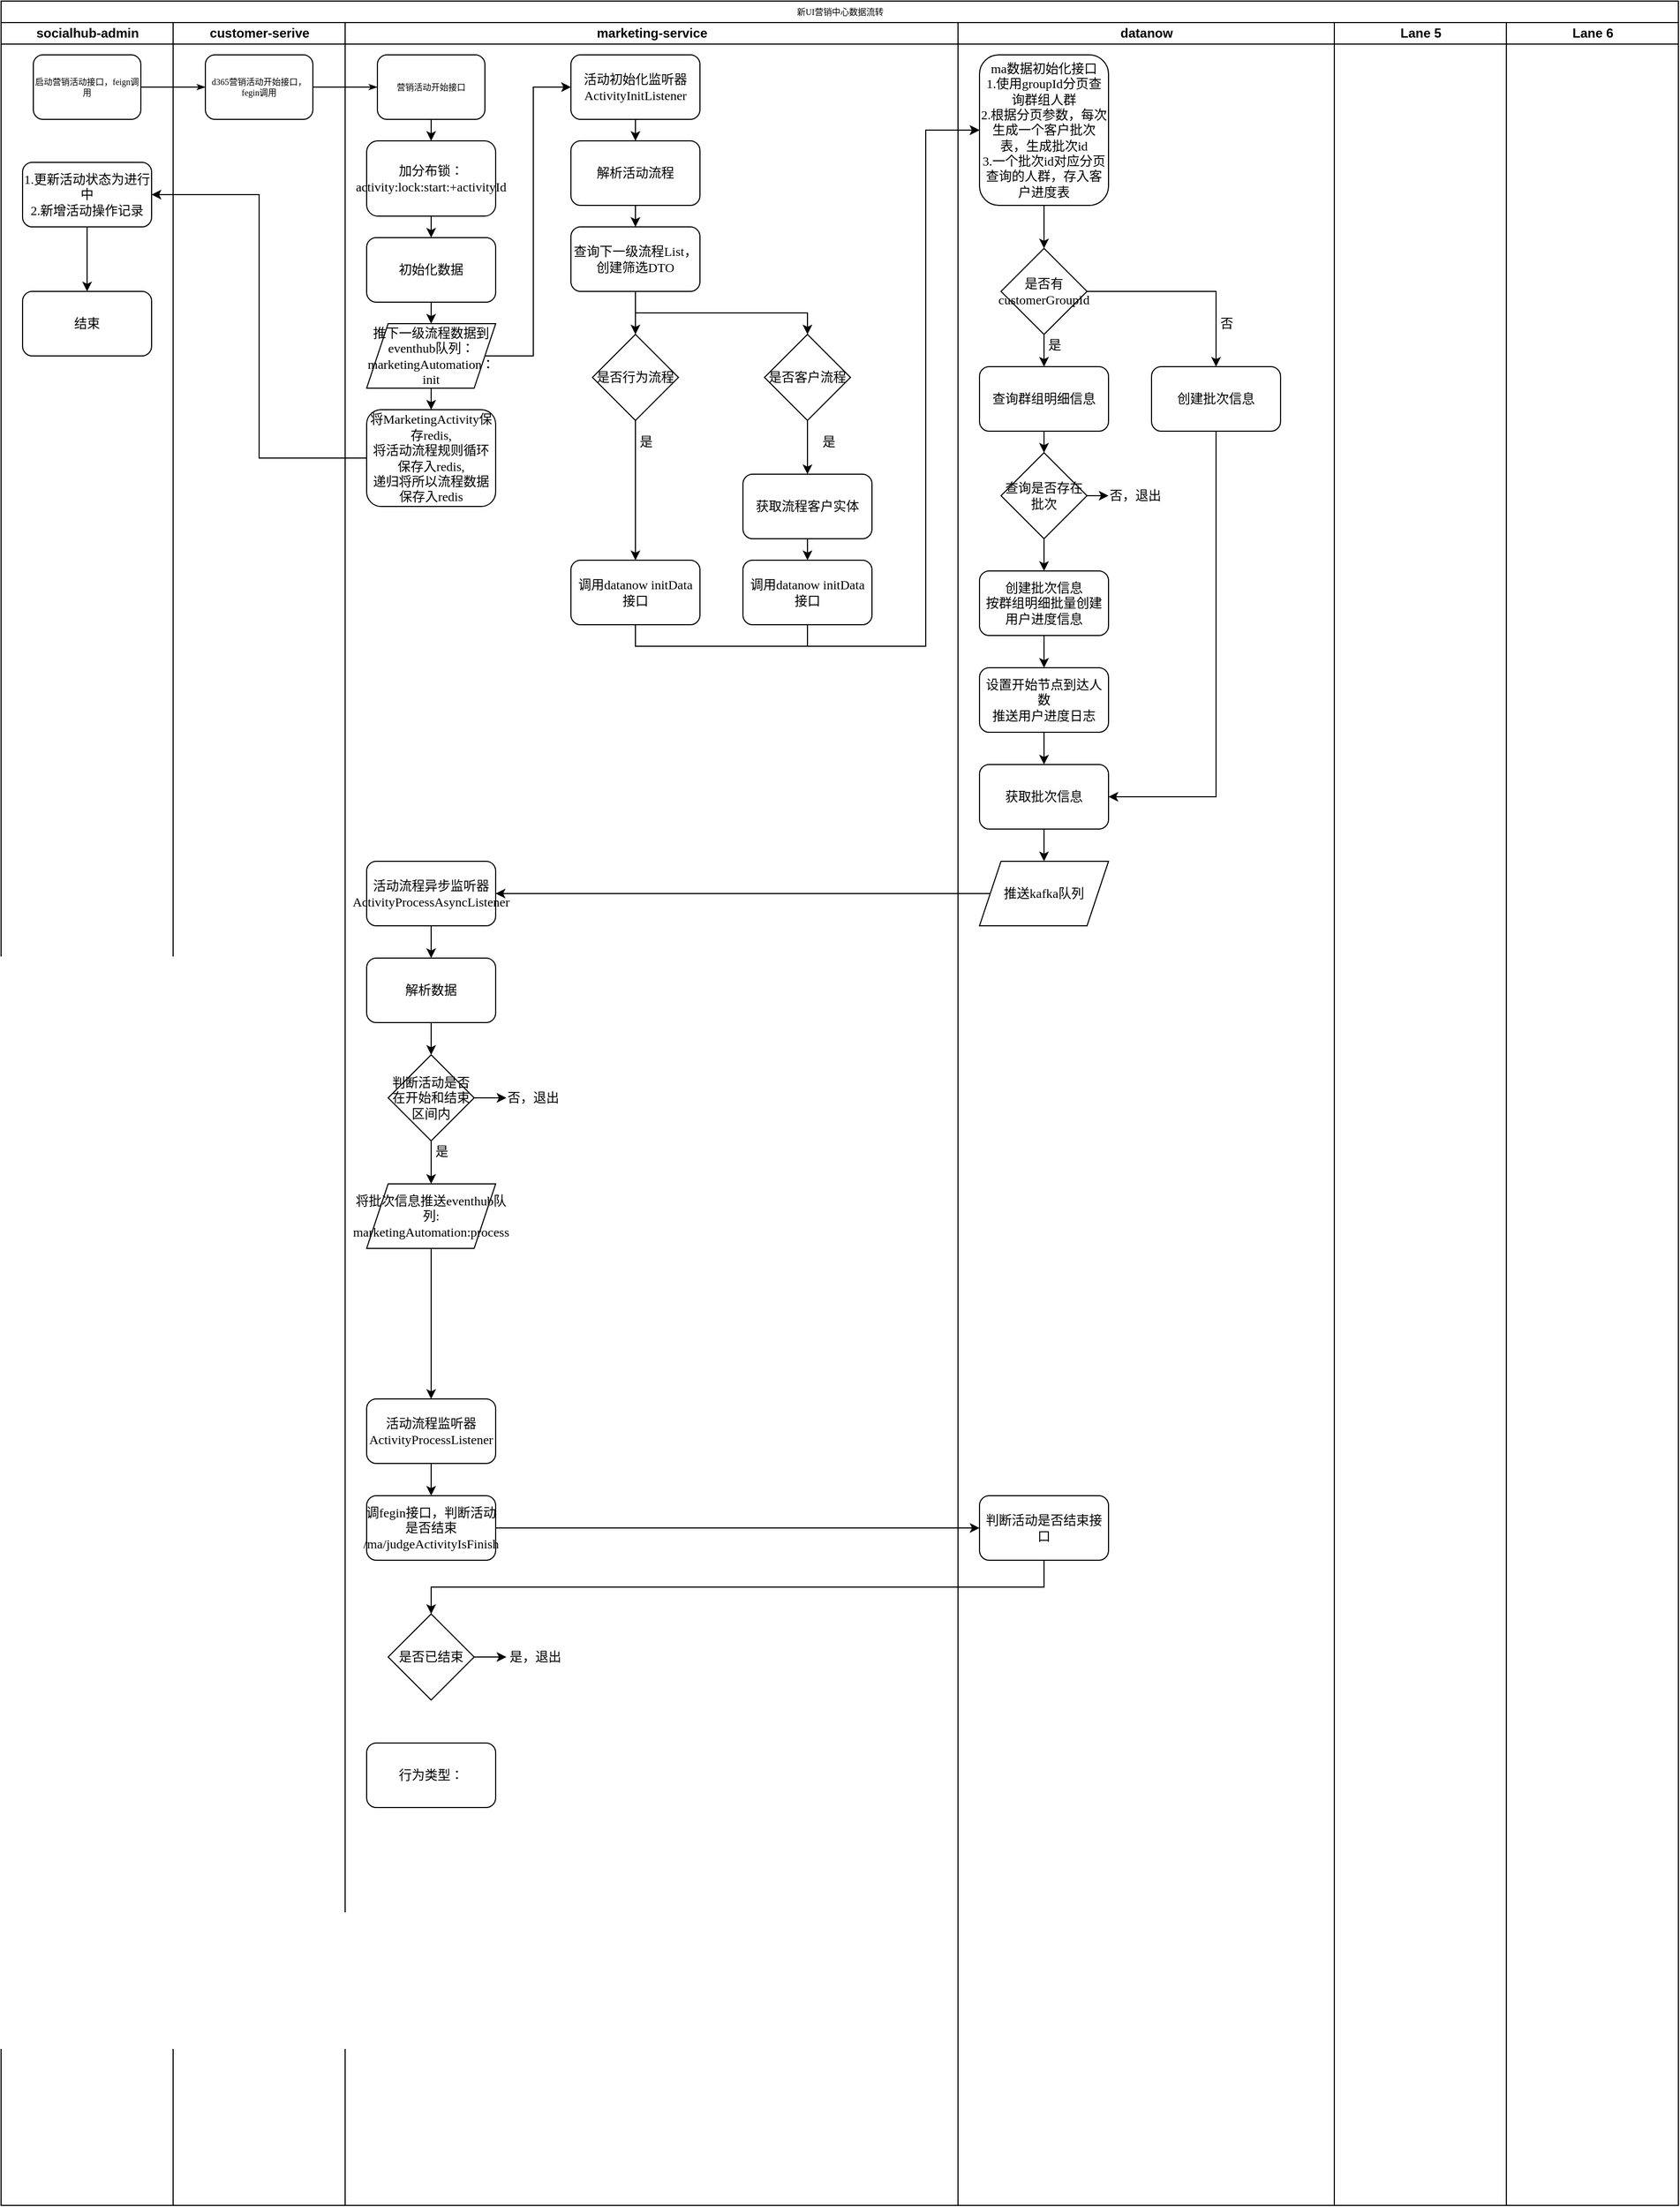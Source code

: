 <mxfile version="14.9.8" type="github">
  <diagram name="Page-1" id="74e2e168-ea6b-b213-b513-2b3c1d86103e">
    <mxGraphModel dx="1038" dy="579" grid="1" gridSize="10" guides="1" tooltips="1" connect="1" arrows="1" fold="1" page="1" pageScale="1" pageWidth="1100" pageHeight="850" background="none" math="0" shadow="0">
      <root>
        <mxCell id="0" />
        <mxCell id="1" parent="0" />
        <mxCell id="77e6c97f196da883-1" value="新UI营销中心数据流转" style="swimlane;html=1;childLayout=stackLayout;startSize=20;rounded=0;shadow=0;labelBackgroundColor=none;strokeWidth=1;fontFamily=Verdana;fontSize=8;align=center;fontStyle=0" parent="1" vertex="1">
          <mxGeometry x="60" y="70" width="1560" height="2050" as="geometry" />
        </mxCell>
        <mxCell id="77e6c97f196da883-26" style="edgeStyle=orthogonalEdgeStyle;rounded=1;html=1;labelBackgroundColor=none;startArrow=none;startFill=0;startSize=5;endArrow=classicThin;endFill=1;endSize=5;jettySize=auto;orthogonalLoop=1;strokeWidth=1;fontFamily=Verdana;fontSize=8" parent="77e6c97f196da883-1" source="77e6c97f196da883-8" target="77e6c97f196da883-11" edge="1">
          <mxGeometry relative="1" as="geometry" />
        </mxCell>
        <mxCell id="77e6c97f196da883-2" value="socialhub-admin" style="swimlane;html=1;startSize=20;" parent="77e6c97f196da883-1" vertex="1">
          <mxGeometry y="20" width="160" height="2030" as="geometry" />
        </mxCell>
        <mxCell id="77e6c97f196da883-8" value="启动营销活动接口，feign调用" style="rounded=1;whiteSpace=wrap;html=1;shadow=0;labelBackgroundColor=none;strokeWidth=1;fontFamily=Verdana;fontSize=8;align=center;" parent="77e6c97f196da883-2" vertex="1">
          <mxGeometry x="30" y="30" width="100" height="60" as="geometry" />
        </mxCell>
        <mxCell id="EfhbLXR6SQCOzgMCD7S6-70" style="edgeStyle=orthogonalEdgeStyle;rounded=0;orthogonalLoop=1;jettySize=auto;html=1;exitX=0.5;exitY=1;exitDx=0;exitDy=0;entryX=0.5;entryY=0;entryDx=0;entryDy=0;fontFamily=Verdana;" edge="1" parent="77e6c97f196da883-2" source="EfhbLXR6SQCOzgMCD7S6-66" target="EfhbLXR6SQCOzgMCD7S6-69">
          <mxGeometry relative="1" as="geometry" />
        </mxCell>
        <mxCell id="EfhbLXR6SQCOzgMCD7S6-66" value="1.更新活动状态为进行中&lt;br&gt;2.新增活动操作记录" style="rounded=1;whiteSpace=wrap;html=1;fontFamily=Verdana;" vertex="1" parent="77e6c97f196da883-2">
          <mxGeometry x="20" y="130" width="120" height="60" as="geometry" />
        </mxCell>
        <mxCell id="EfhbLXR6SQCOzgMCD7S6-69" value="结束" style="rounded=1;whiteSpace=wrap;html=1;fontFamily=Verdana;" vertex="1" parent="77e6c97f196da883-2">
          <mxGeometry x="20" y="250" width="120" height="60" as="geometry" />
        </mxCell>
        <mxCell id="77e6c97f196da883-3" value="customer-serive" style="swimlane;html=1;startSize=20;" parent="77e6c97f196da883-1" vertex="1">
          <mxGeometry x="160" y="20" width="160" height="2030" as="geometry" />
        </mxCell>
        <mxCell id="77e6c97f196da883-11" value="d365营销活动开始接口，fegin调用" style="rounded=1;whiteSpace=wrap;html=1;shadow=0;labelBackgroundColor=none;strokeWidth=1;fontFamily=Verdana;fontSize=8;align=center;" parent="77e6c97f196da883-3" vertex="1">
          <mxGeometry x="30" y="30" width="100" height="60" as="geometry" />
        </mxCell>
        <mxCell id="77e6c97f196da883-4" value="marketing-service" style="swimlane;html=1;startSize=20;" parent="77e6c97f196da883-1" vertex="1">
          <mxGeometry x="320" y="20" width="570" height="2030" as="geometry" />
        </mxCell>
        <mxCell id="EfhbLXR6SQCOzgMCD7S6-1" style="edgeStyle=orthogonalEdgeStyle;rounded=0;orthogonalLoop=1;jettySize=auto;html=1;exitX=0.5;exitY=1;exitDx=0;exitDy=0;entryX=0.5;entryY=0;entryDx=0;entryDy=0;fontFamily=Verdana;" edge="1" parent="77e6c97f196da883-4" source="77e6c97f196da883-9" target="gTj4ivvzBV5P9dTp7mhS-2">
          <mxGeometry relative="1" as="geometry" />
        </mxCell>
        <mxCell id="77e6c97f196da883-9" value="营销活动开始接口" style="rounded=1;whiteSpace=wrap;html=1;shadow=0;labelBackgroundColor=none;strokeWidth=1;fontFamily=Verdana;fontSize=8;align=center;" parent="77e6c97f196da883-4" vertex="1">
          <mxGeometry x="30" y="30" width="100" height="60" as="geometry" />
        </mxCell>
        <mxCell id="EfhbLXR6SQCOzgMCD7S6-3" style="edgeStyle=orthogonalEdgeStyle;rounded=0;orthogonalLoop=1;jettySize=auto;html=1;exitX=0.5;exitY=1;exitDx=0;exitDy=0;entryX=0.5;entryY=0;entryDx=0;entryDy=0;fontFamily=Verdana;" edge="1" parent="77e6c97f196da883-4" source="gTj4ivvzBV5P9dTp7mhS-2" target="EfhbLXR6SQCOzgMCD7S6-2">
          <mxGeometry relative="1" as="geometry" />
        </mxCell>
        <mxCell id="gTj4ivvzBV5P9dTp7mhS-2" value="&lt;font&gt;加分布锁：&lt;span&gt;activity:lock:start:+activityId&lt;/span&gt;&lt;/font&gt;" style="rounded=1;whiteSpace=wrap;html=1;fontFamily=Verdana;" parent="77e6c97f196da883-4" vertex="1">
          <mxGeometry x="20" y="110" width="120" height="70" as="geometry" />
        </mxCell>
        <mxCell id="EfhbLXR6SQCOzgMCD7S6-10" style="edgeStyle=orthogonalEdgeStyle;rounded=0;orthogonalLoop=1;jettySize=auto;html=1;exitX=0.5;exitY=1;exitDx=0;exitDy=0;entryX=0.5;entryY=0;entryDx=0;entryDy=0;fontFamily=Verdana;" edge="1" parent="77e6c97f196da883-4" source="EfhbLXR6SQCOzgMCD7S6-2" target="EfhbLXR6SQCOzgMCD7S6-9">
          <mxGeometry relative="1" as="geometry" />
        </mxCell>
        <mxCell id="EfhbLXR6SQCOzgMCD7S6-2" value="初始化数据" style="rounded=1;whiteSpace=wrap;html=1;fontFamily=Verdana;" vertex="1" parent="77e6c97f196da883-4">
          <mxGeometry x="20" y="200" width="120" height="60" as="geometry" />
        </mxCell>
        <mxCell id="EfhbLXR6SQCOzgMCD7S6-12" style="edgeStyle=orthogonalEdgeStyle;rounded=0;orthogonalLoop=1;jettySize=auto;html=1;exitX=0.5;exitY=1;exitDx=0;exitDy=0;fontFamily=Verdana;" edge="1" parent="77e6c97f196da883-4" source="EfhbLXR6SQCOzgMCD7S6-9" target="EfhbLXR6SQCOzgMCD7S6-11">
          <mxGeometry relative="1" as="geometry" />
        </mxCell>
        <mxCell id="EfhbLXR6SQCOzgMCD7S6-16" style="edgeStyle=orthogonalEdgeStyle;rounded=0;orthogonalLoop=1;jettySize=auto;html=1;exitX=1;exitY=0.5;exitDx=0;exitDy=0;entryX=0;entryY=0.5;entryDx=0;entryDy=0;fontFamily=Verdana;" edge="1" parent="77e6c97f196da883-4" source="EfhbLXR6SQCOzgMCD7S6-9" target="EfhbLXR6SQCOzgMCD7S6-13">
          <mxGeometry relative="1" as="geometry" />
        </mxCell>
        <mxCell id="EfhbLXR6SQCOzgMCD7S6-9" value="推下一级流程数据到eventhub队列：marketingAutomation：init" style="shape=parallelogram;perimeter=parallelogramPerimeter;whiteSpace=wrap;html=1;fixedSize=1;fontFamily=Verdana;" vertex="1" parent="77e6c97f196da883-4">
          <mxGeometry x="20" y="280" width="120" height="60" as="geometry" />
        </mxCell>
        <mxCell id="EfhbLXR6SQCOzgMCD7S6-11" value="将MarketingActivity保存redis,&lt;br&gt;将活动流程规则循环保存入redis,&lt;br&gt;递归将所以流程数据保存入redis" style="rounded=1;whiteSpace=wrap;html=1;fontFamily=Verdana;" vertex="1" parent="77e6c97f196da883-4">
          <mxGeometry x="20" y="360" width="120" height="90" as="geometry" />
        </mxCell>
        <mxCell id="EfhbLXR6SQCOzgMCD7S6-15" style="edgeStyle=orthogonalEdgeStyle;rounded=0;orthogonalLoop=1;jettySize=auto;html=1;exitX=0.5;exitY=1;exitDx=0;exitDy=0;entryX=0.5;entryY=0;entryDx=0;entryDy=0;fontFamily=Verdana;" edge="1" parent="77e6c97f196da883-4" source="EfhbLXR6SQCOzgMCD7S6-13" target="EfhbLXR6SQCOzgMCD7S6-14">
          <mxGeometry relative="1" as="geometry" />
        </mxCell>
        <mxCell id="EfhbLXR6SQCOzgMCD7S6-13" value="活动初始化监听器&lt;br&gt;ActivityInitListener" style="rounded=1;whiteSpace=wrap;html=1;fontFamily=Verdana;" vertex="1" parent="77e6c97f196da883-4">
          <mxGeometry x="210" y="30" width="120" height="60" as="geometry" />
        </mxCell>
        <mxCell id="EfhbLXR6SQCOzgMCD7S6-19" style="edgeStyle=orthogonalEdgeStyle;rounded=0;orthogonalLoop=1;jettySize=auto;html=1;exitX=0.5;exitY=1;exitDx=0;exitDy=0;entryX=0.5;entryY=0;entryDx=0;entryDy=0;fontFamily=Verdana;" edge="1" parent="77e6c97f196da883-4" source="EfhbLXR6SQCOzgMCD7S6-14" target="EfhbLXR6SQCOzgMCD7S6-17">
          <mxGeometry relative="1" as="geometry" />
        </mxCell>
        <mxCell id="EfhbLXR6SQCOzgMCD7S6-14" value="解析活动流程" style="rounded=1;whiteSpace=wrap;html=1;fontFamily=Verdana;" vertex="1" parent="77e6c97f196da883-4">
          <mxGeometry x="210" y="110" width="120" height="60" as="geometry" />
        </mxCell>
        <mxCell id="EfhbLXR6SQCOzgMCD7S6-21" style="edgeStyle=orthogonalEdgeStyle;rounded=0;orthogonalLoop=1;jettySize=auto;html=1;exitX=0.5;exitY=1;exitDx=0;exitDy=0;entryX=0.5;entryY=0;entryDx=0;entryDy=0;fontFamily=Verdana;" edge="1" parent="77e6c97f196da883-4" source="EfhbLXR6SQCOzgMCD7S6-17" target="EfhbLXR6SQCOzgMCD7S6-20">
          <mxGeometry relative="1" as="geometry" />
        </mxCell>
        <mxCell id="EfhbLXR6SQCOzgMCD7S6-23" style="edgeStyle=orthogonalEdgeStyle;rounded=0;orthogonalLoop=1;jettySize=auto;html=1;exitX=0.5;exitY=1;exitDx=0;exitDy=0;entryX=0.5;entryY=0;entryDx=0;entryDy=0;fontFamily=Verdana;" edge="1" parent="77e6c97f196da883-4" source="EfhbLXR6SQCOzgMCD7S6-17" target="EfhbLXR6SQCOzgMCD7S6-22">
          <mxGeometry relative="1" as="geometry" />
        </mxCell>
        <mxCell id="EfhbLXR6SQCOzgMCD7S6-17" value="查询下一级流程List，&lt;br&gt;创建筛选DTO" style="rounded=1;whiteSpace=wrap;html=1;fontFamily=Verdana;" vertex="1" parent="77e6c97f196da883-4">
          <mxGeometry x="210" y="190" width="120" height="60" as="geometry" />
        </mxCell>
        <mxCell id="EfhbLXR6SQCOzgMCD7S6-20" value="是否行为流程" style="rhombus;whiteSpace=wrap;html=1;fontFamily=Verdana;" vertex="1" parent="77e6c97f196da883-4">
          <mxGeometry x="230" y="290" width="80" height="80" as="geometry" />
        </mxCell>
        <mxCell id="EfhbLXR6SQCOzgMCD7S6-35" style="edgeStyle=orthogonalEdgeStyle;rounded=0;orthogonalLoop=1;jettySize=auto;html=1;exitX=0.5;exitY=1;exitDx=0;exitDy=0;entryX=0.5;entryY=0;entryDx=0;entryDy=0;fontFamily=Verdana;" edge="1" parent="77e6c97f196da883-4" source="EfhbLXR6SQCOzgMCD7S6-22" target="EfhbLXR6SQCOzgMCD7S6-34">
          <mxGeometry relative="1" as="geometry" />
        </mxCell>
        <mxCell id="EfhbLXR6SQCOzgMCD7S6-22" value="是否客户流程" style="rhombus;whiteSpace=wrap;html=1;fontFamily=Verdana;" vertex="1" parent="77e6c97f196da883-4">
          <mxGeometry x="390" y="290" width="80" height="80" as="geometry" />
        </mxCell>
        <mxCell id="EfhbLXR6SQCOzgMCD7S6-24" value="调用datanow&amp;nbsp;initData接口" style="rounded=1;whiteSpace=wrap;html=1;fontFamily=Verdana;" vertex="1" parent="77e6c97f196da883-4">
          <mxGeometry x="210" y="500" width="120" height="60" as="geometry" />
        </mxCell>
        <mxCell id="EfhbLXR6SQCOzgMCD7S6-27" value="是" style="text;html=1;strokeColor=none;fillColor=none;align=center;verticalAlign=middle;whiteSpace=wrap;rounded=0;fontFamily=Verdana;" vertex="1" parent="77e6c97f196da883-4">
          <mxGeometry x="260" y="380" width="40" height="20" as="geometry" />
        </mxCell>
        <mxCell id="EfhbLXR6SQCOzgMCD7S6-32" style="edgeStyle=orthogonalEdgeStyle;rounded=0;orthogonalLoop=1;jettySize=auto;html=1;exitX=0.5;exitY=1;exitDx=0;exitDy=0;entryX=0.5;entryY=0;entryDx=0;entryDy=0;fontFamily=Verdana;" edge="1" parent="77e6c97f196da883-4" source="EfhbLXR6SQCOzgMCD7S6-20" target="EfhbLXR6SQCOzgMCD7S6-24">
          <mxGeometry relative="1" as="geometry" />
        </mxCell>
        <mxCell id="EfhbLXR6SQCOzgMCD7S6-38" style="edgeStyle=orthogonalEdgeStyle;rounded=0;orthogonalLoop=1;jettySize=auto;html=1;exitX=0.5;exitY=1;exitDx=0;exitDy=0;entryX=0.5;entryY=0;entryDx=0;entryDy=0;fontFamily=Verdana;" edge="1" parent="77e6c97f196da883-4" source="EfhbLXR6SQCOzgMCD7S6-34" target="EfhbLXR6SQCOzgMCD7S6-37">
          <mxGeometry relative="1" as="geometry" />
        </mxCell>
        <mxCell id="EfhbLXR6SQCOzgMCD7S6-34" value="获取流程客户实体" style="rounded=1;whiteSpace=wrap;html=1;fontFamily=Verdana;" vertex="1" parent="77e6c97f196da883-4">
          <mxGeometry x="370" y="420" width="120" height="60" as="geometry" />
        </mxCell>
        <mxCell id="EfhbLXR6SQCOzgMCD7S6-36" value="是" style="text;html=1;strokeColor=none;fillColor=none;align=center;verticalAlign=middle;whiteSpace=wrap;rounded=0;fontFamily=Verdana;" vertex="1" parent="77e6c97f196da883-4">
          <mxGeometry x="430" y="380" width="40" height="20" as="geometry" />
        </mxCell>
        <mxCell id="EfhbLXR6SQCOzgMCD7S6-37" value="调用datanow&amp;nbsp;initData接口" style="rounded=1;whiteSpace=wrap;html=1;fontFamily=Verdana;" vertex="1" parent="77e6c97f196da883-4">
          <mxGeometry x="370" y="500" width="120" height="60" as="geometry" />
        </mxCell>
        <mxCell id="EfhbLXR6SQCOzgMCD7S6-73" style="edgeStyle=orthogonalEdgeStyle;rounded=0;orthogonalLoop=1;jettySize=auto;html=1;exitX=0.5;exitY=1;exitDx=0;exitDy=0;entryX=0.5;entryY=0;entryDx=0;entryDy=0;fontFamily=Verdana;" edge="1" parent="77e6c97f196da883-4" source="EfhbLXR6SQCOzgMCD7S6-64" target="EfhbLXR6SQCOzgMCD7S6-72">
          <mxGeometry relative="1" as="geometry" />
        </mxCell>
        <mxCell id="EfhbLXR6SQCOzgMCD7S6-64" value="活动流程异步监听器&lt;br&gt;ActivityProcessAsyncListener" style="rounded=1;whiteSpace=wrap;html=1;fontFamily=Verdana;" vertex="1" parent="77e6c97f196da883-4">
          <mxGeometry x="20" y="780" width="120" height="60" as="geometry" />
        </mxCell>
        <mxCell id="EfhbLXR6SQCOzgMCD7S6-76" style="edgeStyle=orthogonalEdgeStyle;rounded=0;orthogonalLoop=1;jettySize=auto;html=1;exitX=0.5;exitY=1;exitDx=0;exitDy=0;entryX=0.5;entryY=0;entryDx=0;entryDy=0;fontFamily=Verdana;" edge="1" parent="77e6c97f196da883-4" source="EfhbLXR6SQCOzgMCD7S6-71">
          <mxGeometry relative="1" as="geometry">
            <mxPoint x="80" y="1080" as="targetPoint" />
          </mxGeometry>
        </mxCell>
        <mxCell id="EfhbLXR6SQCOzgMCD7S6-71" value="判断活动是否在开始和结束区间内" style="rhombus;whiteSpace=wrap;html=1;fontFamily=Verdana;" vertex="1" parent="77e6c97f196da883-4">
          <mxGeometry x="40" y="960" width="80" height="80" as="geometry" />
        </mxCell>
        <mxCell id="EfhbLXR6SQCOzgMCD7S6-74" style="edgeStyle=orthogonalEdgeStyle;rounded=0;orthogonalLoop=1;jettySize=auto;html=1;exitX=0.5;exitY=1;exitDx=0;exitDy=0;entryX=0.5;entryY=0;entryDx=0;entryDy=0;fontFamily=Verdana;" edge="1" parent="77e6c97f196da883-4" source="EfhbLXR6SQCOzgMCD7S6-72" target="EfhbLXR6SQCOzgMCD7S6-71">
          <mxGeometry relative="1" as="geometry" />
        </mxCell>
        <mxCell id="EfhbLXR6SQCOzgMCD7S6-72" value="解析数据" style="rounded=1;whiteSpace=wrap;html=1;fontFamily=Verdana;" vertex="1" parent="77e6c97f196da883-4">
          <mxGeometry x="20" y="870" width="120" height="60" as="geometry" />
        </mxCell>
        <mxCell id="EfhbLXR6SQCOzgMCD7S6-77" value="是" style="text;html=1;strokeColor=none;fillColor=none;align=center;verticalAlign=middle;whiteSpace=wrap;rounded=0;fontFamily=Verdana;" vertex="1" parent="77e6c97f196da883-4">
          <mxGeometry x="70" y="1040" width="40" height="20" as="geometry" />
        </mxCell>
        <mxCell id="EfhbLXR6SQCOzgMCD7S6-79" value="否，退出" style="text;html=1;strokeColor=none;fillColor=none;align=center;verticalAlign=middle;whiteSpace=wrap;rounded=0;fontFamily=Verdana;" vertex="1" parent="77e6c97f196da883-4">
          <mxGeometry x="150" y="990" width="50" height="20" as="geometry" />
        </mxCell>
        <mxCell id="EfhbLXR6SQCOzgMCD7S6-94" style="edgeStyle=orthogonalEdgeStyle;rounded=0;orthogonalLoop=1;jettySize=auto;html=1;exitX=0.5;exitY=1;exitDx=0;exitDy=0;fontFamily=Verdana;entryX=0.5;entryY=0;entryDx=0;entryDy=0;" edge="1" parent="77e6c97f196da883-4" source="EfhbLXR6SQCOzgMCD7S6-84" target="EfhbLXR6SQCOzgMCD7S6-85">
          <mxGeometry relative="1" as="geometry">
            <mxPoint x="80" y="1230" as="targetPoint" />
          </mxGeometry>
        </mxCell>
        <mxCell id="EfhbLXR6SQCOzgMCD7S6-84" value="&lt;span&gt;将批次信息推送eventhub队列:&lt;/span&gt;&lt;br&gt;&lt;span&gt;marketingAutomation:process&lt;/span&gt;" style="shape=parallelogram;perimeter=parallelogramPerimeter;whiteSpace=wrap;html=1;fixedSize=1;fontFamily=Verdana;" vertex="1" parent="77e6c97f196da883-4">
          <mxGeometry x="20" y="1080" width="120" height="60" as="geometry" />
        </mxCell>
        <mxCell id="EfhbLXR6SQCOzgMCD7S6-87" style="edgeStyle=orthogonalEdgeStyle;rounded=0;orthogonalLoop=1;jettySize=auto;html=1;exitX=0.5;exitY=1;exitDx=0;exitDy=0;fontFamily=Verdana;" edge="1" parent="77e6c97f196da883-4" source="EfhbLXR6SQCOzgMCD7S6-85" target="EfhbLXR6SQCOzgMCD7S6-86">
          <mxGeometry relative="1" as="geometry" />
        </mxCell>
        <mxCell id="EfhbLXR6SQCOzgMCD7S6-85" value="活动流程监听器&lt;br&gt;ActivityProcessListener" style="rounded=1;whiteSpace=wrap;html=1;fontFamily=Verdana;" vertex="1" parent="77e6c97f196da883-4">
          <mxGeometry x="20" y="1280" width="120" height="60" as="geometry" />
        </mxCell>
        <mxCell id="EfhbLXR6SQCOzgMCD7S6-86" value="调fegin接口，判断活动是否结束&lt;br&gt;/ma/judgeActivityIsFinish" style="rounded=1;whiteSpace=wrap;html=1;fontFamily=Verdana;" vertex="1" parent="77e6c97f196da883-4">
          <mxGeometry x="20" y="1370" width="120" height="60" as="geometry" />
        </mxCell>
        <mxCell id="EfhbLXR6SQCOzgMCD7S6-91" value="是否已结束" style="rhombus;whiteSpace=wrap;html=1;fontFamily=Verdana;" vertex="1" parent="77e6c97f196da883-4">
          <mxGeometry x="40" y="1480" width="80" height="80" as="geometry" />
        </mxCell>
        <mxCell id="EfhbLXR6SQCOzgMCD7S6-96" value="是，退出" style="text;html=1;strokeColor=none;fillColor=none;align=center;verticalAlign=middle;whiteSpace=wrap;rounded=0;fontFamily=Verdana;" vertex="1" parent="77e6c97f196da883-4">
          <mxGeometry x="152" y="1510" width="50" height="20" as="geometry" />
        </mxCell>
        <mxCell id="EfhbLXR6SQCOzgMCD7S6-97" value="行为类型：" style="rounded=1;whiteSpace=wrap;html=1;fontFamily=Verdana;" vertex="1" parent="77e6c97f196da883-4">
          <mxGeometry x="20" y="1600" width="120" height="60" as="geometry" />
        </mxCell>
        <mxCell id="77e6c97f196da883-5" value="datanow" style="swimlane;html=1;startSize=20;" parent="77e6c97f196da883-1" vertex="1">
          <mxGeometry x="890" y="20" width="350" height="2030" as="geometry" />
        </mxCell>
        <mxCell id="EfhbLXR6SQCOzgMCD7S6-43" style="edgeStyle=orthogonalEdgeStyle;rounded=0;orthogonalLoop=1;jettySize=auto;html=1;exitX=0.5;exitY=1;exitDx=0;exitDy=0;entryX=0.5;entryY=0;entryDx=0;entryDy=0;fontFamily=Verdana;" edge="1" parent="77e6c97f196da883-5" source="EfhbLXR6SQCOzgMCD7S6-39" target="EfhbLXR6SQCOzgMCD7S6-42">
          <mxGeometry relative="1" as="geometry" />
        </mxCell>
        <mxCell id="EfhbLXR6SQCOzgMCD7S6-39" value="ma数据初始化接口&lt;br&gt;1.使用groupId分页查询群组人群&lt;br&gt;2.根据分页参数，每次生成一个客户批次表，生成批次id&lt;br&gt;3.一个批次id对应分页查询的人群，存入客户进度表" style="rounded=1;whiteSpace=wrap;html=1;fontFamily=Verdana;" vertex="1" parent="77e6c97f196da883-5">
          <mxGeometry x="20" y="30" width="120" height="140" as="geometry" />
        </mxCell>
        <mxCell id="EfhbLXR6SQCOzgMCD7S6-46" style="edgeStyle=orthogonalEdgeStyle;rounded=0;orthogonalLoop=1;jettySize=auto;html=1;exitX=0.5;exitY=1;exitDx=0;exitDy=0;entryX=0.5;entryY=0;entryDx=0;entryDy=0;fontFamily=Verdana;" edge="1" parent="77e6c97f196da883-5" source="EfhbLXR6SQCOzgMCD7S6-42" target="EfhbLXR6SQCOzgMCD7S6-44">
          <mxGeometry relative="1" as="geometry" />
        </mxCell>
        <mxCell id="EfhbLXR6SQCOzgMCD7S6-47" style="edgeStyle=orthogonalEdgeStyle;rounded=0;orthogonalLoop=1;jettySize=auto;html=1;exitX=1;exitY=0.5;exitDx=0;exitDy=0;entryX=0.5;entryY=0;entryDx=0;entryDy=0;fontFamily=Verdana;" edge="1" parent="77e6c97f196da883-5" source="EfhbLXR6SQCOzgMCD7S6-42" target="EfhbLXR6SQCOzgMCD7S6-45">
          <mxGeometry relative="1" as="geometry" />
        </mxCell>
        <mxCell id="EfhbLXR6SQCOzgMCD7S6-42" value="是否有customerGroupId" style="rhombus;whiteSpace=wrap;html=1;fontFamily=Verdana;" vertex="1" parent="77e6c97f196da883-5">
          <mxGeometry x="40" y="210" width="80" height="80" as="geometry" />
        </mxCell>
        <mxCell id="EfhbLXR6SQCOzgMCD7S6-61" style="edgeStyle=orthogonalEdgeStyle;rounded=0;orthogonalLoop=1;jettySize=auto;html=1;exitX=0.5;exitY=1;exitDx=0;exitDy=0;entryX=0.5;entryY=0;entryDx=0;entryDy=0;fontFamily=Verdana;" edge="1" parent="77e6c97f196da883-5" source="EfhbLXR6SQCOzgMCD7S6-44" target="EfhbLXR6SQCOzgMCD7S6-60">
          <mxGeometry relative="1" as="geometry" />
        </mxCell>
        <mxCell id="EfhbLXR6SQCOzgMCD7S6-44" value="查询群组明细信息" style="rounded=1;whiteSpace=wrap;html=1;fontFamily=Verdana;" vertex="1" parent="77e6c97f196da883-5">
          <mxGeometry x="20" y="320" width="120" height="60" as="geometry" />
        </mxCell>
        <mxCell id="EfhbLXR6SQCOzgMCD7S6-58" style="edgeStyle=orthogonalEdgeStyle;rounded=0;orthogonalLoop=1;jettySize=auto;html=1;exitX=0.5;exitY=1;exitDx=0;exitDy=0;fontFamily=Verdana;entryX=1;entryY=0.5;entryDx=0;entryDy=0;" edge="1" parent="77e6c97f196da883-5" source="EfhbLXR6SQCOzgMCD7S6-45" target="EfhbLXR6SQCOzgMCD7S6-54">
          <mxGeometry relative="1" as="geometry">
            <mxPoint x="200" y="630" as="targetPoint" />
            <Array as="points">
              <mxPoint x="240" y="720" />
            </Array>
          </mxGeometry>
        </mxCell>
        <mxCell id="EfhbLXR6SQCOzgMCD7S6-45" value="创建批次信息" style="rounded=1;whiteSpace=wrap;html=1;fontFamily=Verdana;" vertex="1" parent="77e6c97f196da883-5">
          <mxGeometry x="180" y="320" width="120" height="60" as="geometry" />
        </mxCell>
        <mxCell id="EfhbLXR6SQCOzgMCD7S6-48" value="是" style="text;html=1;strokeColor=none;fillColor=none;align=center;verticalAlign=middle;whiteSpace=wrap;rounded=0;fontFamily=Verdana;" vertex="1" parent="77e6c97f196da883-5">
          <mxGeometry x="70" y="290" width="40" height="20" as="geometry" />
        </mxCell>
        <mxCell id="EfhbLXR6SQCOzgMCD7S6-53" style="edgeStyle=orthogonalEdgeStyle;rounded=0;orthogonalLoop=1;jettySize=auto;html=1;exitX=0.5;exitY=1;exitDx=0;exitDy=0;fontFamily=Verdana;" edge="1" parent="77e6c97f196da883-5" source="EfhbLXR6SQCOzgMCD7S6-50" target="EfhbLXR6SQCOzgMCD7S6-51">
          <mxGeometry relative="1" as="geometry" />
        </mxCell>
        <mxCell id="EfhbLXR6SQCOzgMCD7S6-50" value="创建批次信息&lt;br&gt;按群组明细批量创建用户进度信息" style="rounded=1;whiteSpace=wrap;html=1;fontFamily=Verdana;" vertex="1" parent="77e6c97f196da883-5">
          <mxGeometry x="20" y="510" width="120" height="60" as="geometry" />
        </mxCell>
        <mxCell id="EfhbLXR6SQCOzgMCD7S6-57" style="edgeStyle=orthogonalEdgeStyle;rounded=0;orthogonalLoop=1;jettySize=auto;html=1;exitX=0.5;exitY=1;exitDx=0;exitDy=0;entryX=0.5;entryY=0;entryDx=0;entryDy=0;fontFamily=Verdana;" edge="1" parent="77e6c97f196da883-5" source="EfhbLXR6SQCOzgMCD7S6-51" target="EfhbLXR6SQCOzgMCD7S6-54">
          <mxGeometry relative="1" as="geometry" />
        </mxCell>
        <mxCell id="EfhbLXR6SQCOzgMCD7S6-51" value="设置开始节点到达人数&lt;br&gt;推送用户进度日志" style="rounded=1;whiteSpace=wrap;html=1;fontFamily=Verdana;" vertex="1" parent="77e6c97f196da883-5">
          <mxGeometry x="20" y="600" width="120" height="60" as="geometry" />
        </mxCell>
        <mxCell id="EfhbLXR6SQCOzgMCD7S6-56" style="edgeStyle=orthogonalEdgeStyle;rounded=0;orthogonalLoop=1;jettySize=auto;html=1;exitX=0.5;exitY=1;exitDx=0;exitDy=0;entryX=0.5;entryY=0;entryDx=0;entryDy=0;fontFamily=Verdana;" edge="1" parent="77e6c97f196da883-5" source="EfhbLXR6SQCOzgMCD7S6-54" target="EfhbLXR6SQCOzgMCD7S6-55">
          <mxGeometry relative="1" as="geometry" />
        </mxCell>
        <mxCell id="EfhbLXR6SQCOzgMCD7S6-54" value="获取批次信息" style="rounded=1;whiteSpace=wrap;html=1;fontFamily=Verdana;" vertex="1" parent="77e6c97f196da883-5">
          <mxGeometry x="20" y="690" width="120" height="60" as="geometry" />
        </mxCell>
        <mxCell id="EfhbLXR6SQCOzgMCD7S6-55" value="推送kafka队列" style="shape=parallelogram;perimeter=parallelogramPerimeter;whiteSpace=wrap;html=1;fixedSize=1;fontFamily=Verdana;" vertex="1" parent="77e6c97f196da883-5">
          <mxGeometry x="20" y="780" width="120" height="60" as="geometry" />
        </mxCell>
        <mxCell id="EfhbLXR6SQCOzgMCD7S6-62" style="edgeStyle=orthogonalEdgeStyle;rounded=0;orthogonalLoop=1;jettySize=auto;html=1;exitX=0.5;exitY=1;exitDx=0;exitDy=0;fontFamily=Verdana;" edge="1" parent="77e6c97f196da883-5" source="EfhbLXR6SQCOzgMCD7S6-60" target="EfhbLXR6SQCOzgMCD7S6-50">
          <mxGeometry relative="1" as="geometry" />
        </mxCell>
        <mxCell id="EfhbLXR6SQCOzgMCD7S6-60" value="查询是否存在批次" style="rhombus;whiteSpace=wrap;html=1;fontFamily=Verdana;" vertex="1" parent="77e6c97f196da883-5">
          <mxGeometry x="40" y="400" width="80" height="80" as="geometry" />
        </mxCell>
        <mxCell id="EfhbLXR6SQCOzgMCD7S6-63" value="否，退出" style="text;html=1;strokeColor=none;fillColor=none;align=center;verticalAlign=middle;whiteSpace=wrap;rounded=0;fontFamily=Verdana;" vertex="1" parent="77e6c97f196da883-5">
          <mxGeometry x="140" y="430" width="50" height="20" as="geometry" />
        </mxCell>
        <mxCell id="EfhbLXR6SQCOzgMCD7S6-78" style="edgeStyle=orthogonalEdgeStyle;rounded=0;orthogonalLoop=1;jettySize=auto;html=1;exitX=1;exitY=0.5;exitDx=0;exitDy=0;fontFamily=Verdana;" edge="1" parent="77e6c97f196da883-5" source="EfhbLXR6SQCOzgMCD7S6-60">
          <mxGeometry relative="1" as="geometry">
            <mxPoint x="140" y="440" as="targetPoint" />
          </mxGeometry>
        </mxCell>
        <mxCell id="EfhbLXR6SQCOzgMCD7S6-89" value="判断活动是否结束接口&lt;br&gt;" style="rounded=1;whiteSpace=wrap;html=1;fontFamily=Verdana;" vertex="1" parent="77e6c97f196da883-5">
          <mxGeometry x="20" y="1370" width="120" height="60" as="geometry" />
        </mxCell>
        <mxCell id="77e6c97f196da883-6" value="Lane 5" style="swimlane;html=1;startSize=20;" parent="77e6c97f196da883-1" vertex="1">
          <mxGeometry x="1240" y="20" width="160" height="2030" as="geometry" />
        </mxCell>
        <mxCell id="77e6c97f196da883-7" value="Lane 6" style="swimlane;html=1;startSize=20;" parent="77e6c97f196da883-1" vertex="1">
          <mxGeometry x="1400" y="20" width="160" height="2030" as="geometry" />
        </mxCell>
        <mxCell id="77e6c97f196da883-27" style="edgeStyle=orthogonalEdgeStyle;rounded=1;html=1;labelBackgroundColor=none;startArrow=none;startFill=0;startSize=5;endArrow=classicThin;endFill=1;endSize=5;jettySize=auto;orthogonalLoop=1;strokeWidth=1;fontFamily=Verdana;fontSize=8" parent="77e6c97f196da883-1" source="77e6c97f196da883-11" target="77e6c97f196da883-9" edge="1">
          <mxGeometry relative="1" as="geometry">
            <Array as="points">
              <mxPoint x="310" y="80" />
              <mxPoint x="310" y="80" />
            </Array>
          </mxGeometry>
        </mxCell>
        <mxCell id="EfhbLXR6SQCOzgMCD7S6-40" style="edgeStyle=orthogonalEdgeStyle;rounded=0;orthogonalLoop=1;jettySize=auto;html=1;exitX=0.5;exitY=1;exitDx=0;exitDy=0;entryX=0;entryY=0.5;entryDx=0;entryDy=0;fontFamily=Verdana;" edge="1" parent="77e6c97f196da883-1" source="EfhbLXR6SQCOzgMCD7S6-37" target="EfhbLXR6SQCOzgMCD7S6-39">
          <mxGeometry relative="1" as="geometry" />
        </mxCell>
        <mxCell id="EfhbLXR6SQCOzgMCD7S6-41" style="edgeStyle=orthogonalEdgeStyle;rounded=0;orthogonalLoop=1;jettySize=auto;html=1;exitX=0.5;exitY=1;exitDx=0;exitDy=0;entryX=0;entryY=0.5;entryDx=0;entryDy=0;fontFamily=Verdana;" edge="1" parent="77e6c97f196da883-1" source="EfhbLXR6SQCOzgMCD7S6-24" target="EfhbLXR6SQCOzgMCD7S6-39">
          <mxGeometry relative="1" as="geometry">
            <Array as="points">
              <mxPoint x="590" y="600" />
              <mxPoint x="860" y="600" />
              <mxPoint x="860" y="120" />
            </Array>
          </mxGeometry>
        </mxCell>
        <mxCell id="EfhbLXR6SQCOzgMCD7S6-65" style="edgeStyle=orthogonalEdgeStyle;rounded=0;orthogonalLoop=1;jettySize=auto;html=1;exitX=0;exitY=0.5;exitDx=0;exitDy=0;entryX=1;entryY=0.5;entryDx=0;entryDy=0;fontFamily=Verdana;" edge="1" parent="77e6c97f196da883-1" source="EfhbLXR6SQCOzgMCD7S6-55" target="EfhbLXR6SQCOzgMCD7S6-64">
          <mxGeometry relative="1" as="geometry" />
        </mxCell>
        <mxCell id="EfhbLXR6SQCOzgMCD7S6-68" style="edgeStyle=orthogonalEdgeStyle;rounded=0;orthogonalLoop=1;jettySize=auto;html=1;exitX=0;exitY=0.5;exitDx=0;exitDy=0;entryX=1;entryY=0.5;entryDx=0;entryDy=0;fontFamily=Verdana;" edge="1" parent="77e6c97f196da883-1" source="EfhbLXR6SQCOzgMCD7S6-11" target="EfhbLXR6SQCOzgMCD7S6-66">
          <mxGeometry relative="1" as="geometry" />
        </mxCell>
        <mxCell id="EfhbLXR6SQCOzgMCD7S6-90" style="edgeStyle=orthogonalEdgeStyle;rounded=0;orthogonalLoop=1;jettySize=auto;html=1;exitX=1;exitY=0.5;exitDx=0;exitDy=0;entryX=0;entryY=0.5;entryDx=0;entryDy=0;fontFamily=Verdana;" edge="1" parent="77e6c97f196da883-1" source="EfhbLXR6SQCOzgMCD7S6-86" target="EfhbLXR6SQCOzgMCD7S6-89">
          <mxGeometry relative="1" as="geometry" />
        </mxCell>
        <mxCell id="EfhbLXR6SQCOzgMCD7S6-92" style="edgeStyle=orthogonalEdgeStyle;rounded=0;orthogonalLoop=1;jettySize=auto;html=1;exitX=0.5;exitY=1;exitDx=0;exitDy=0;entryX=0.5;entryY=0;entryDx=0;entryDy=0;fontFamily=Verdana;" edge="1" parent="77e6c97f196da883-1" source="EfhbLXR6SQCOzgMCD7S6-89" target="EfhbLXR6SQCOzgMCD7S6-91">
          <mxGeometry relative="1" as="geometry" />
        </mxCell>
        <mxCell id="EfhbLXR6SQCOzgMCD7S6-49" value="否" style="text;html=1;strokeColor=none;fillColor=none;align=center;verticalAlign=middle;whiteSpace=wrap;rounded=0;fontFamily=Verdana;" vertex="1" parent="1">
          <mxGeometry x="1180" y="360" width="40" height="20" as="geometry" />
        </mxCell>
        <mxCell id="EfhbLXR6SQCOzgMCD7S6-82" style="edgeStyle=orthogonalEdgeStyle;rounded=0;orthogonalLoop=1;jettySize=auto;html=1;exitX=1;exitY=0.5;exitDx=0;exitDy=0;fontFamily=Verdana;" edge="1" parent="1" source="EfhbLXR6SQCOzgMCD7S6-71">
          <mxGeometry relative="1" as="geometry">
            <mxPoint x="530" y="1090" as="targetPoint" />
          </mxGeometry>
        </mxCell>
        <mxCell id="EfhbLXR6SQCOzgMCD7S6-95" style="edgeStyle=orthogonalEdgeStyle;rounded=0;orthogonalLoop=1;jettySize=auto;html=1;exitX=1;exitY=0.5;exitDx=0;exitDy=0;fontFamily=Verdana;" edge="1" parent="1" source="EfhbLXR6SQCOzgMCD7S6-91">
          <mxGeometry relative="1" as="geometry">
            <mxPoint x="530" y="1610" as="targetPoint" />
          </mxGeometry>
        </mxCell>
      </root>
    </mxGraphModel>
  </diagram>
</mxfile>
